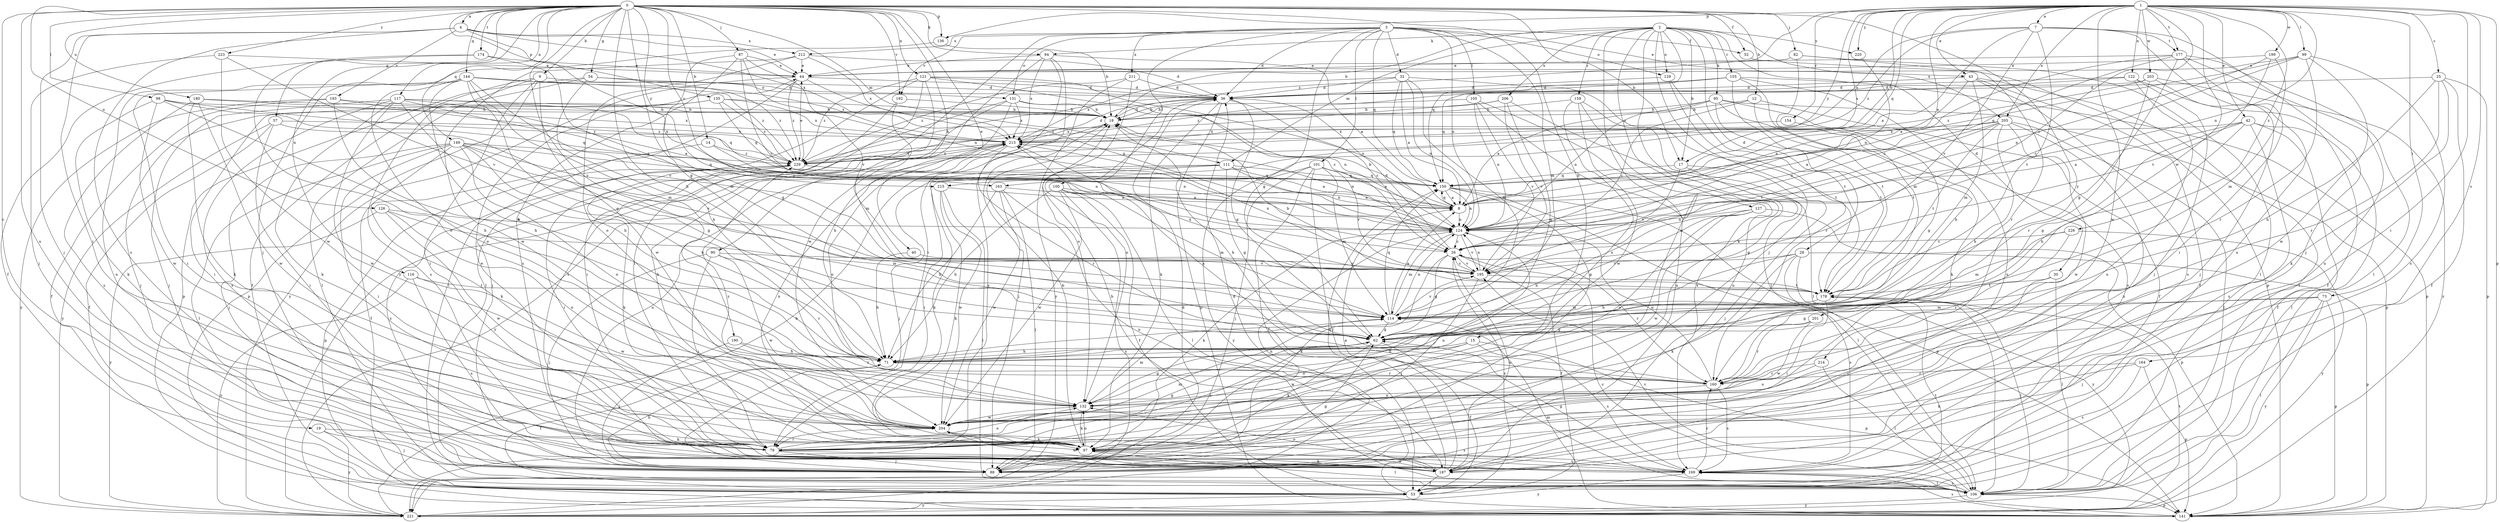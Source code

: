 strict digraph  {
0;
1;
2;
3;
4;
7;
8;
9;
12;
14;
15;
17;
18;
19;
25;
26;
28;
30;
32;
36;
40;
42;
43;
44;
52;
53;
54;
57;
62;
71;
73;
79;
82;
87;
88;
90;
94;
95;
97;
98;
99;
100;
101;
105;
106;
111;
114;
116;
117;
121;
122;
124;
126;
127;
129;
131;
132;
135;
136;
141;
144;
149;
150;
154;
155;
159;
160;
163;
164;
169;
174;
177;
178;
180;
187;
190;
192;
193;
195;
199;
201;
203;
204;
205;
206;
211;
212;
213;
214;
215;
220;
221;
223;
226;
229;
0 -> 4  [label=a];
0 -> 9  [label=b];
0 -> 12  [label=b];
0 -> 14  [label=b];
0 -> 15  [label=b];
0 -> 17  [label=b];
0 -> 19  [label=c];
0 -> 40  [label=e];
0 -> 52  [label=f];
0 -> 54  [label=g];
0 -> 57  [label=g];
0 -> 62  [label=g];
0 -> 71  [label=h];
0 -> 82  [label=j];
0 -> 87  [label=j];
0 -> 90  [label=k];
0 -> 94  [label=k];
0 -> 98  [label=l];
0 -> 111  [label=m];
0 -> 116  [label=n];
0 -> 117  [label=n];
0 -> 121  [label=n];
0 -> 126  [label=o];
0 -> 135  [label=p];
0 -> 136  [label=p];
0 -> 144  [label=q];
0 -> 149  [label=q];
0 -> 163  [label=s];
0 -> 174  [label=t];
0 -> 180  [label=u];
0 -> 187  [label=u];
0 -> 190  [label=v];
0 -> 192  [label=v];
0 -> 214  [label=y];
0 -> 215  [label=y];
0 -> 223  [label=z];
1 -> 7  [label=a];
1 -> 8  [label=a];
1 -> 17  [label=b];
1 -> 25  [label=c];
1 -> 26  [label=c];
1 -> 42  [label=e];
1 -> 43  [label=e];
1 -> 73  [label=i];
1 -> 79  [label=i];
1 -> 99  [label=l];
1 -> 122  [label=n];
1 -> 124  [label=n];
1 -> 136  [label=p];
1 -> 141  [label=p];
1 -> 150  [label=q];
1 -> 154  [label=r];
1 -> 163  [label=s];
1 -> 164  [label=s];
1 -> 177  [label=t];
1 -> 199  [label=w];
1 -> 201  [label=w];
1 -> 203  [label=w];
1 -> 204  [label=w];
1 -> 205  [label=x];
1 -> 215  [label=y];
1 -> 220  [label=y];
1 -> 226  [label=z];
1 -> 229  [label=z];
2 -> 17  [label=b];
2 -> 18  [label=b];
2 -> 28  [label=d];
2 -> 30  [label=d];
2 -> 88  [label=j];
2 -> 94  [label=k];
2 -> 95  [label=k];
2 -> 97  [label=k];
2 -> 111  [label=m];
2 -> 127  [label=o];
2 -> 129  [label=o];
2 -> 150  [label=q];
2 -> 155  [label=r];
2 -> 159  [label=r];
2 -> 204  [label=w];
2 -> 205  [label=x];
2 -> 206  [label=x];
2 -> 220  [label=y];
3 -> 32  [label=d];
3 -> 36  [label=d];
3 -> 43  [label=e];
3 -> 52  [label=f];
3 -> 62  [label=g];
3 -> 100  [label=l];
3 -> 101  [label=l];
3 -> 105  [label=l];
3 -> 114  [label=m];
3 -> 124  [label=n];
3 -> 129  [label=o];
3 -> 131  [label=o];
3 -> 150  [label=q];
3 -> 192  [label=v];
3 -> 211  [label=x];
3 -> 212  [label=x];
3 -> 221  [label=y];
4 -> 44  [label=e];
4 -> 79  [label=i];
4 -> 88  [label=j];
4 -> 124  [label=n];
4 -> 169  [label=s];
4 -> 193  [label=v];
4 -> 212  [label=x];
4 -> 213  [label=x];
7 -> 8  [label=a];
7 -> 88  [label=j];
7 -> 177  [label=t];
7 -> 178  [label=t];
7 -> 187  [label=u];
7 -> 195  [label=v];
7 -> 213  [label=x];
7 -> 229  [label=z];
8 -> 18  [label=b];
8 -> 124  [label=n];
8 -> 150  [label=q];
9 -> 53  [label=f];
9 -> 79  [label=i];
9 -> 106  [label=l];
9 -> 131  [label=o];
9 -> 141  [label=p];
9 -> 204  [label=w];
12 -> 18  [label=b];
12 -> 26  [label=c];
12 -> 53  [label=f];
12 -> 178  [label=t];
14 -> 53  [label=f];
14 -> 124  [label=n];
14 -> 229  [label=z];
15 -> 71  [label=h];
15 -> 132  [label=o];
15 -> 141  [label=p];
15 -> 169  [label=s];
15 -> 204  [label=w];
17 -> 62  [label=g];
17 -> 88  [label=j];
17 -> 150  [label=q];
17 -> 195  [label=v];
18 -> 36  [label=d];
18 -> 88  [label=j];
18 -> 213  [label=x];
19 -> 88  [label=j];
19 -> 97  [label=k];
19 -> 221  [label=y];
25 -> 36  [label=d];
25 -> 53  [label=f];
25 -> 71  [label=h];
25 -> 97  [label=k];
25 -> 141  [label=p];
25 -> 160  [label=r];
26 -> 36  [label=d];
26 -> 53  [label=f];
26 -> 62  [label=g];
26 -> 97  [label=k];
26 -> 160  [label=r];
26 -> 187  [label=u];
26 -> 195  [label=v];
28 -> 71  [label=h];
28 -> 97  [label=k];
28 -> 141  [label=p];
28 -> 169  [label=s];
28 -> 195  [label=v];
28 -> 221  [label=y];
30 -> 88  [label=j];
30 -> 106  [label=l];
30 -> 178  [label=t];
32 -> 8  [label=a];
32 -> 36  [label=d];
32 -> 106  [label=l];
32 -> 114  [label=m];
32 -> 124  [label=n];
32 -> 150  [label=q];
32 -> 213  [label=x];
36 -> 18  [label=b];
36 -> 26  [label=c];
36 -> 62  [label=g];
36 -> 97  [label=k];
36 -> 132  [label=o];
36 -> 141  [label=p];
40 -> 71  [label=h];
40 -> 195  [label=v];
42 -> 8  [label=a];
42 -> 53  [label=f];
42 -> 62  [label=g];
42 -> 71  [label=h];
42 -> 106  [label=l];
42 -> 169  [label=s];
42 -> 213  [label=x];
43 -> 36  [label=d];
43 -> 53  [label=f];
43 -> 106  [label=l];
43 -> 114  [label=m];
43 -> 124  [label=n];
43 -> 169  [label=s];
44 -> 36  [label=d];
44 -> 106  [label=l];
44 -> 124  [label=n];
44 -> 221  [label=y];
44 -> 229  [label=z];
52 -> 141  [label=p];
53 -> 26  [label=c];
53 -> 36  [label=d];
53 -> 178  [label=t];
53 -> 221  [label=y];
54 -> 36  [label=d];
54 -> 71  [label=h];
54 -> 141  [label=p];
54 -> 169  [label=s];
54 -> 229  [label=z];
57 -> 53  [label=f];
57 -> 62  [label=g];
57 -> 79  [label=i];
57 -> 213  [label=x];
57 -> 221  [label=y];
62 -> 53  [label=f];
62 -> 71  [label=h];
62 -> 79  [label=i];
62 -> 97  [label=k];
71 -> 53  [label=f];
71 -> 160  [label=r];
73 -> 62  [label=g];
73 -> 88  [label=j];
73 -> 106  [label=l];
73 -> 114  [label=m];
73 -> 141  [label=p];
73 -> 221  [label=y];
79 -> 44  [label=e];
79 -> 62  [label=g];
79 -> 88  [label=j];
79 -> 114  [label=m];
79 -> 124  [label=n];
79 -> 132  [label=o];
79 -> 169  [label=s];
82 -> 44  [label=e];
82 -> 106  [label=l];
82 -> 114  [label=m];
82 -> 160  [label=r];
87 -> 26  [label=c];
87 -> 44  [label=e];
87 -> 62  [label=g];
87 -> 124  [label=n];
87 -> 169  [label=s];
87 -> 195  [label=v];
88 -> 62  [label=g];
88 -> 71  [label=h];
88 -> 124  [label=n];
90 -> 79  [label=i];
90 -> 88  [label=j];
90 -> 160  [label=r];
90 -> 195  [label=v];
90 -> 204  [label=w];
94 -> 8  [label=a];
94 -> 44  [label=e];
94 -> 79  [label=i];
94 -> 204  [label=w];
94 -> 213  [label=x];
94 -> 221  [label=y];
95 -> 8  [label=a];
95 -> 18  [label=b];
95 -> 97  [label=k];
95 -> 124  [label=n];
95 -> 141  [label=p];
95 -> 169  [label=s];
95 -> 178  [label=t];
97 -> 18  [label=b];
97 -> 106  [label=l];
97 -> 132  [label=o];
97 -> 187  [label=u];
97 -> 213  [label=x];
98 -> 18  [label=b];
98 -> 71  [label=h];
98 -> 97  [label=k];
98 -> 150  [label=q];
98 -> 204  [label=w];
98 -> 229  [label=z];
99 -> 26  [label=c];
99 -> 44  [label=e];
99 -> 150  [label=q];
99 -> 160  [label=r];
99 -> 169  [label=s];
99 -> 204  [label=w];
100 -> 8  [label=a];
100 -> 53  [label=f];
100 -> 71  [label=h];
100 -> 106  [label=l];
100 -> 114  [label=m];
100 -> 204  [label=w];
100 -> 221  [label=y];
101 -> 8  [label=a];
101 -> 53  [label=f];
101 -> 88  [label=j];
101 -> 106  [label=l];
101 -> 114  [label=m];
101 -> 150  [label=q];
101 -> 195  [label=v];
101 -> 221  [label=y];
105 -> 18  [label=b];
105 -> 124  [label=n];
105 -> 169  [label=s];
105 -> 187  [label=u];
105 -> 195  [label=v];
106 -> 141  [label=p];
106 -> 169  [label=s];
106 -> 195  [label=v];
106 -> 221  [label=y];
111 -> 8  [label=a];
111 -> 62  [label=g];
111 -> 79  [label=i];
111 -> 88  [label=j];
111 -> 97  [label=k];
111 -> 124  [label=n];
111 -> 150  [label=q];
114 -> 8  [label=a];
114 -> 62  [label=g];
114 -> 124  [label=n];
114 -> 150  [label=q];
114 -> 195  [label=v];
116 -> 169  [label=s];
116 -> 178  [label=t];
116 -> 204  [label=w];
116 -> 221  [label=y];
117 -> 8  [label=a];
117 -> 18  [label=b];
117 -> 26  [label=c];
117 -> 71  [label=h];
117 -> 88  [label=j];
117 -> 97  [label=k];
117 -> 150  [label=q];
117 -> 169  [label=s];
117 -> 204  [label=w];
121 -> 26  [label=c];
121 -> 36  [label=d];
121 -> 79  [label=i];
121 -> 106  [label=l];
121 -> 124  [label=n];
121 -> 169  [label=s];
121 -> 229  [label=z];
122 -> 36  [label=d];
122 -> 53  [label=f];
122 -> 88  [label=j];
122 -> 187  [label=u];
122 -> 229  [label=z];
124 -> 26  [label=c];
124 -> 97  [label=k];
124 -> 114  [label=m];
124 -> 195  [label=v];
126 -> 114  [label=m];
126 -> 124  [label=n];
126 -> 132  [label=o];
126 -> 204  [label=w];
126 -> 221  [label=y];
127 -> 62  [label=g];
127 -> 71  [label=h];
127 -> 124  [label=n];
127 -> 132  [label=o];
127 -> 141  [label=p];
127 -> 204  [label=w];
129 -> 36  [label=d];
129 -> 160  [label=r];
129 -> 178  [label=t];
131 -> 18  [label=b];
131 -> 71  [label=h];
131 -> 88  [label=j];
131 -> 97  [label=k];
131 -> 124  [label=n];
131 -> 213  [label=x];
132 -> 62  [label=g];
132 -> 97  [label=k];
132 -> 114  [label=m];
132 -> 204  [label=w];
135 -> 18  [label=b];
135 -> 79  [label=i];
135 -> 88  [label=j];
135 -> 150  [label=q];
135 -> 213  [label=x];
135 -> 229  [label=z];
136 -> 18  [label=b];
136 -> 88  [label=j];
141 -> 26  [label=c];
141 -> 114  [label=m];
141 -> 169  [label=s];
144 -> 36  [label=d];
144 -> 62  [label=g];
144 -> 71  [label=h];
144 -> 79  [label=i];
144 -> 114  [label=m];
144 -> 132  [label=o];
144 -> 187  [label=u];
144 -> 195  [label=v];
144 -> 213  [label=x];
144 -> 229  [label=z];
149 -> 71  [label=h];
149 -> 79  [label=i];
149 -> 88  [label=j];
149 -> 97  [label=k];
149 -> 106  [label=l];
149 -> 124  [label=n];
149 -> 132  [label=o];
149 -> 150  [label=q];
149 -> 195  [label=v];
149 -> 229  [label=z];
150 -> 8  [label=a];
150 -> 88  [label=j];
150 -> 106  [label=l];
150 -> 124  [label=n];
150 -> 141  [label=p];
154 -> 62  [label=g];
154 -> 213  [label=x];
155 -> 36  [label=d];
155 -> 71  [label=h];
155 -> 141  [label=p];
155 -> 150  [label=q];
155 -> 178  [label=t];
155 -> 187  [label=u];
159 -> 18  [label=b];
159 -> 132  [label=o];
159 -> 178  [label=t];
159 -> 187  [label=u];
159 -> 204  [label=w];
160 -> 18  [label=b];
160 -> 124  [label=n];
160 -> 132  [label=o];
160 -> 169  [label=s];
160 -> 213  [label=x];
163 -> 8  [label=a];
163 -> 71  [label=h];
163 -> 88  [label=j];
163 -> 187  [label=u];
163 -> 204  [label=w];
164 -> 97  [label=k];
164 -> 141  [label=p];
164 -> 160  [label=r];
164 -> 169  [label=s];
169 -> 62  [label=g];
169 -> 106  [label=l];
169 -> 160  [label=r];
169 -> 221  [label=y];
174 -> 44  [label=e];
174 -> 53  [label=f];
174 -> 114  [label=m];
174 -> 132  [label=o];
177 -> 8  [label=a];
177 -> 26  [label=c];
177 -> 44  [label=e];
177 -> 62  [label=g];
177 -> 79  [label=i];
177 -> 106  [label=l];
177 -> 187  [label=u];
178 -> 18  [label=b];
178 -> 79  [label=i];
178 -> 106  [label=l];
178 -> 114  [label=m];
178 -> 213  [label=x];
180 -> 18  [label=b];
180 -> 97  [label=k];
180 -> 169  [label=s];
180 -> 204  [label=w];
180 -> 213  [label=x];
187 -> 8  [label=a];
187 -> 18  [label=b];
187 -> 53  [label=f];
187 -> 97  [label=k];
187 -> 132  [label=o];
187 -> 150  [label=q];
187 -> 204  [label=w];
187 -> 229  [label=z];
190 -> 71  [label=h];
190 -> 88  [label=j];
190 -> 160  [label=r];
192 -> 18  [label=b];
192 -> 79  [label=i];
192 -> 114  [label=m];
193 -> 18  [label=b];
193 -> 53  [label=f];
193 -> 71  [label=h];
193 -> 221  [label=y];
193 -> 229  [label=z];
195 -> 26  [label=c];
195 -> 88  [label=j];
195 -> 124  [label=n];
195 -> 178  [label=t];
195 -> 213  [label=x];
199 -> 44  [label=e];
199 -> 114  [label=m];
199 -> 124  [label=n];
199 -> 195  [label=v];
201 -> 62  [label=g];
201 -> 160  [label=r];
201 -> 204  [label=w];
203 -> 36  [label=d];
203 -> 88  [label=j];
203 -> 160  [label=r];
203 -> 221  [label=y];
203 -> 229  [label=z];
204 -> 79  [label=i];
204 -> 97  [label=k];
204 -> 169  [label=s];
204 -> 229  [label=z];
205 -> 8  [label=a];
205 -> 71  [label=h];
205 -> 106  [label=l];
205 -> 124  [label=n];
205 -> 178  [label=t];
205 -> 187  [label=u];
205 -> 195  [label=v];
205 -> 204  [label=w];
205 -> 213  [label=x];
206 -> 18  [label=b];
206 -> 62  [label=g];
206 -> 106  [label=l];
206 -> 195  [label=v];
206 -> 229  [label=z];
211 -> 36  [label=d];
211 -> 132  [label=o];
211 -> 221  [label=y];
211 -> 229  [label=z];
212 -> 36  [label=d];
212 -> 44  [label=e];
212 -> 132  [label=o];
212 -> 204  [label=w];
212 -> 213  [label=x];
213 -> 36  [label=d];
213 -> 124  [label=n];
213 -> 132  [label=o];
213 -> 160  [label=r];
213 -> 187  [label=u];
213 -> 221  [label=y];
213 -> 229  [label=z];
214 -> 106  [label=l];
214 -> 132  [label=o];
214 -> 160  [label=r];
215 -> 8  [label=a];
215 -> 97  [label=k];
215 -> 106  [label=l];
215 -> 204  [label=w];
220 -> 124  [label=n];
221 -> 18  [label=b];
221 -> 36  [label=d];
221 -> 178  [label=t];
223 -> 44  [label=e];
223 -> 88  [label=j];
223 -> 195  [label=v];
223 -> 204  [label=w];
226 -> 26  [label=c];
226 -> 114  [label=m];
226 -> 160  [label=r];
226 -> 221  [label=y];
229 -> 44  [label=e];
229 -> 79  [label=i];
229 -> 97  [label=k];
229 -> 141  [label=p];
229 -> 150  [label=q];
229 -> 213  [label=x];
}
